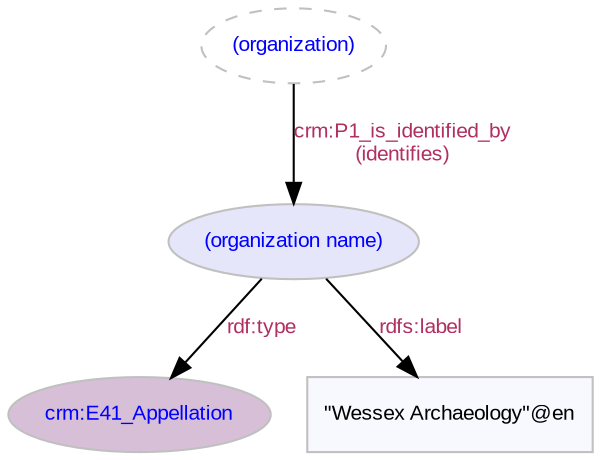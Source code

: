 digraph {
   // label = "Organization Name";
   // labelloc = "t";
   node [color=gray, fontcolor=blue, fontsize=10, fontname=Arial, style=filled, fillcolor=ghostwhite];
   edge [color=black, fontcolor=maroon, fontsize=10, fontname=Arial];
   "(organization)" [style=dashed];   
   "(organization name)" [fillcolor="lavender"];
   "crm:E41_Appellation" [fillcolor=thistle, URL="http://www.cidoc-crm.org/cidoc-crm/E41_Appellation"];
   "\"Wessex Archaeology\"@en" [shape=box, fontcolor=black, color=gray]; 
   "(organization)" -> "(organization name)" [label="crm:P1_is_identified_by\n(identifies)", labelURL="http://www.cidoc-crm.org/cidoc-crm/P1_is_identified_by"];      
   "(organization name)" -> "crm:E41_Appellation" [label="rdf:type", labelURL="http://www.w3.org/1999/02/22-rdf-syntax-ns#type"];
   "(organization name)" -> "\"Wessex Archaeology\"@en" [label="rdfs:label", labelURL="http://www.w3.org/2000/01/rdf-schema#label"];   
}